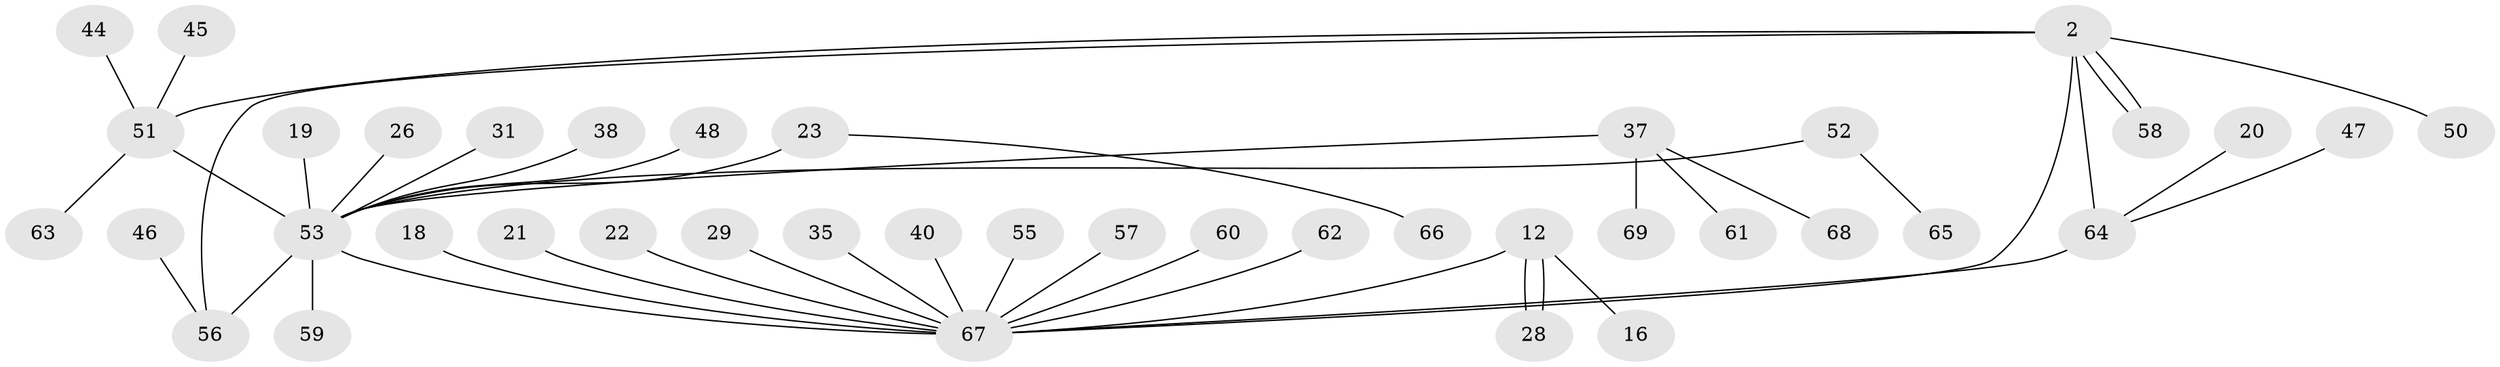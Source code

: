 // original degree distribution, {7: 0.014492753623188406, 8: 0.028985507246376812, 6: 0.014492753623188406, 3: 0.17391304347826086, 11: 0.014492753623188406, 17: 0.014492753623188406, 2: 0.2318840579710145, 10: 0.014492753623188406, 5: 0.014492753623188406, 1: 0.42028985507246375, 4: 0.043478260869565216, 9: 0.014492753623188406}
// Generated by graph-tools (version 1.1) at 2025/51/03/04/25 21:51:18]
// undirected, 41 vertices, 45 edges
graph export_dot {
graph [start="1"]
  node [color=gray90,style=filled];
  2;
  12 [super="+7"];
  16;
  18;
  19;
  20;
  21;
  22;
  23;
  26;
  28;
  29;
  31;
  35;
  37 [super="+27"];
  38;
  40 [super="+25+9"];
  44;
  45;
  46;
  47;
  48 [super="+17"];
  50;
  51 [super="+3"];
  52;
  53 [super="+42+43"];
  55;
  56 [super="+39"];
  57 [super="+34"];
  58;
  59 [super="+32"];
  60;
  61;
  62;
  63;
  64 [super="+1+49+54"];
  65;
  66;
  67 [super="+15+41+30"];
  68;
  69;
  2 -- 50;
  2 -- 58;
  2 -- 58;
  2 -- 64 [weight=2];
  2 -- 51;
  2 -- 67;
  2 -- 56;
  12 -- 16;
  12 -- 28;
  12 -- 28;
  12 -- 67 [weight=5];
  18 -- 67;
  19 -- 53;
  20 -- 64;
  21 -- 67;
  22 -- 67;
  23 -- 66;
  23 -- 53 [weight=2];
  26 -- 53;
  29 -- 67;
  31 -- 53;
  35 -- 67;
  37 -- 68;
  37 -- 69;
  37 -- 61;
  37 -- 53 [weight=2];
  38 -- 53;
  40 -- 67 [weight=5];
  44 -- 51;
  45 -- 51;
  46 -- 56;
  47 -- 64;
  48 -- 53;
  51 -- 63;
  51 -- 53 [weight=2];
  52 -- 65;
  52 -- 53;
  53 -- 67 [weight=5];
  53 -- 59 [weight=2];
  53 -- 56;
  55 -- 67;
  57 -- 67;
  60 -- 67;
  62 -- 67;
  64 -- 67 [weight=5];
}
